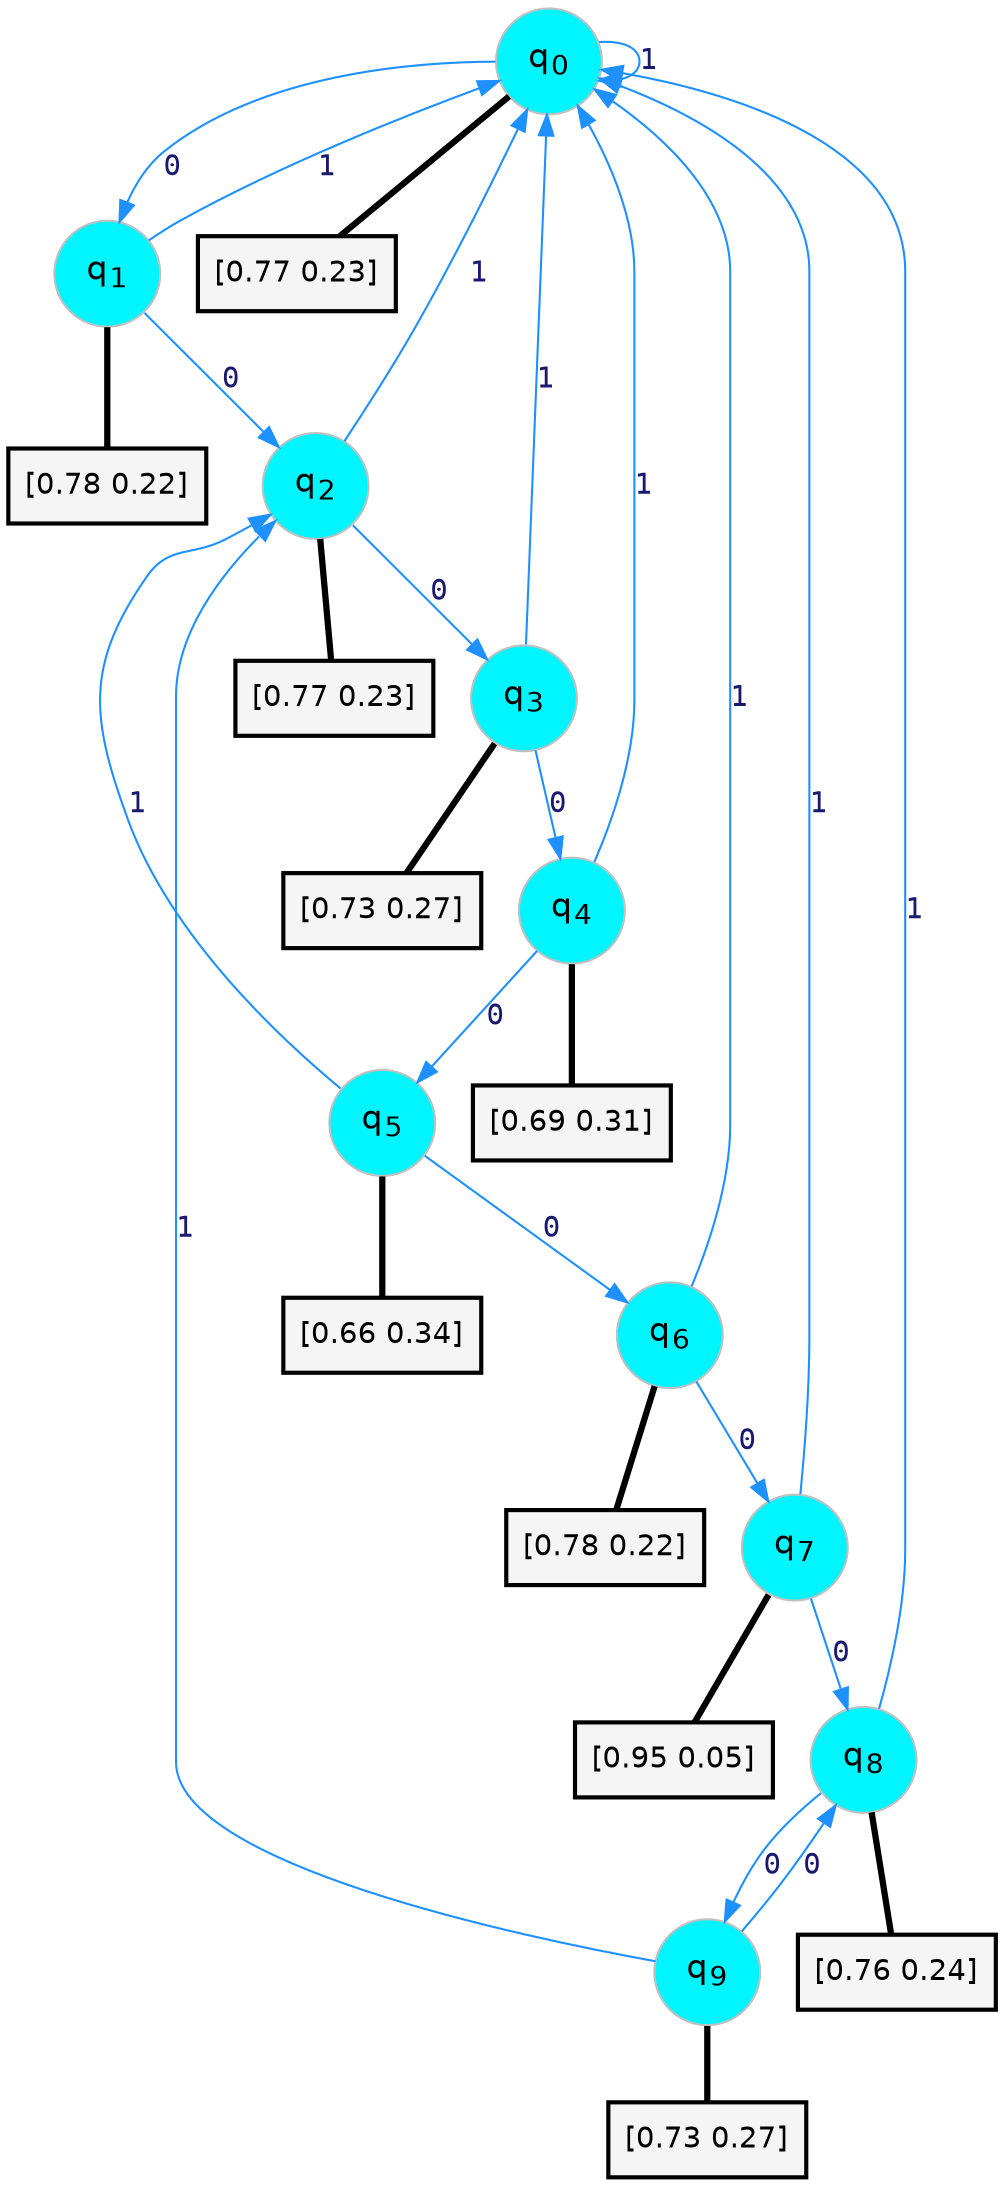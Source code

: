 digraph G {
graph [
bgcolor=transparent, dpi=300, rankdir=TD, size="40,25"];
node [
color=gray, fillcolor=turquoise1, fontcolor=black, fontname=Helvetica, fontsize=16, fontweight=bold, shape=circle, style=filled];
edge [
arrowsize=1, color=dodgerblue1, fontcolor=midnightblue, fontname=courier, fontweight=bold, penwidth=1, style=solid, weight=20];
0[label=<q<SUB>0</SUB>>];
1[label=<q<SUB>1</SUB>>];
2[label=<q<SUB>2</SUB>>];
3[label=<q<SUB>3</SUB>>];
4[label=<q<SUB>4</SUB>>];
5[label=<q<SUB>5</SUB>>];
6[label=<q<SUB>6</SUB>>];
7[label=<q<SUB>7</SUB>>];
8[label=<q<SUB>8</SUB>>];
9[label=<q<SUB>9</SUB>>];
10[label="[0.77 0.23]", shape=box,fontcolor=black, fontname=Helvetica, fontsize=14, penwidth=2, fillcolor=whitesmoke,color=black];
11[label="[0.78 0.22]", shape=box,fontcolor=black, fontname=Helvetica, fontsize=14, penwidth=2, fillcolor=whitesmoke,color=black];
12[label="[0.77 0.23]", shape=box,fontcolor=black, fontname=Helvetica, fontsize=14, penwidth=2, fillcolor=whitesmoke,color=black];
13[label="[0.73 0.27]", shape=box,fontcolor=black, fontname=Helvetica, fontsize=14, penwidth=2, fillcolor=whitesmoke,color=black];
14[label="[0.69 0.31]", shape=box,fontcolor=black, fontname=Helvetica, fontsize=14, penwidth=2, fillcolor=whitesmoke,color=black];
15[label="[0.66 0.34]", shape=box,fontcolor=black, fontname=Helvetica, fontsize=14, penwidth=2, fillcolor=whitesmoke,color=black];
16[label="[0.78 0.22]", shape=box,fontcolor=black, fontname=Helvetica, fontsize=14, penwidth=2, fillcolor=whitesmoke,color=black];
17[label="[0.95 0.05]", shape=box,fontcolor=black, fontname=Helvetica, fontsize=14, penwidth=2, fillcolor=whitesmoke,color=black];
18[label="[0.76 0.24]", shape=box,fontcolor=black, fontname=Helvetica, fontsize=14, penwidth=2, fillcolor=whitesmoke,color=black];
19[label="[0.73 0.27]", shape=box,fontcolor=black, fontname=Helvetica, fontsize=14, penwidth=2, fillcolor=whitesmoke,color=black];
0->1 [label=0];
0->0 [label=1];
0->10 [arrowhead=none, penwidth=3,color=black];
1->2 [label=0];
1->0 [label=1];
1->11 [arrowhead=none, penwidth=3,color=black];
2->3 [label=0];
2->0 [label=1];
2->12 [arrowhead=none, penwidth=3,color=black];
3->4 [label=0];
3->0 [label=1];
3->13 [arrowhead=none, penwidth=3,color=black];
4->5 [label=0];
4->0 [label=1];
4->14 [arrowhead=none, penwidth=3,color=black];
5->6 [label=0];
5->2 [label=1];
5->15 [arrowhead=none, penwidth=3,color=black];
6->7 [label=0];
6->0 [label=1];
6->16 [arrowhead=none, penwidth=3,color=black];
7->8 [label=0];
7->0 [label=1];
7->17 [arrowhead=none, penwidth=3,color=black];
8->9 [label=0];
8->0 [label=1];
8->18 [arrowhead=none, penwidth=3,color=black];
9->8 [label=0];
9->2 [label=1];
9->19 [arrowhead=none, penwidth=3,color=black];
}
